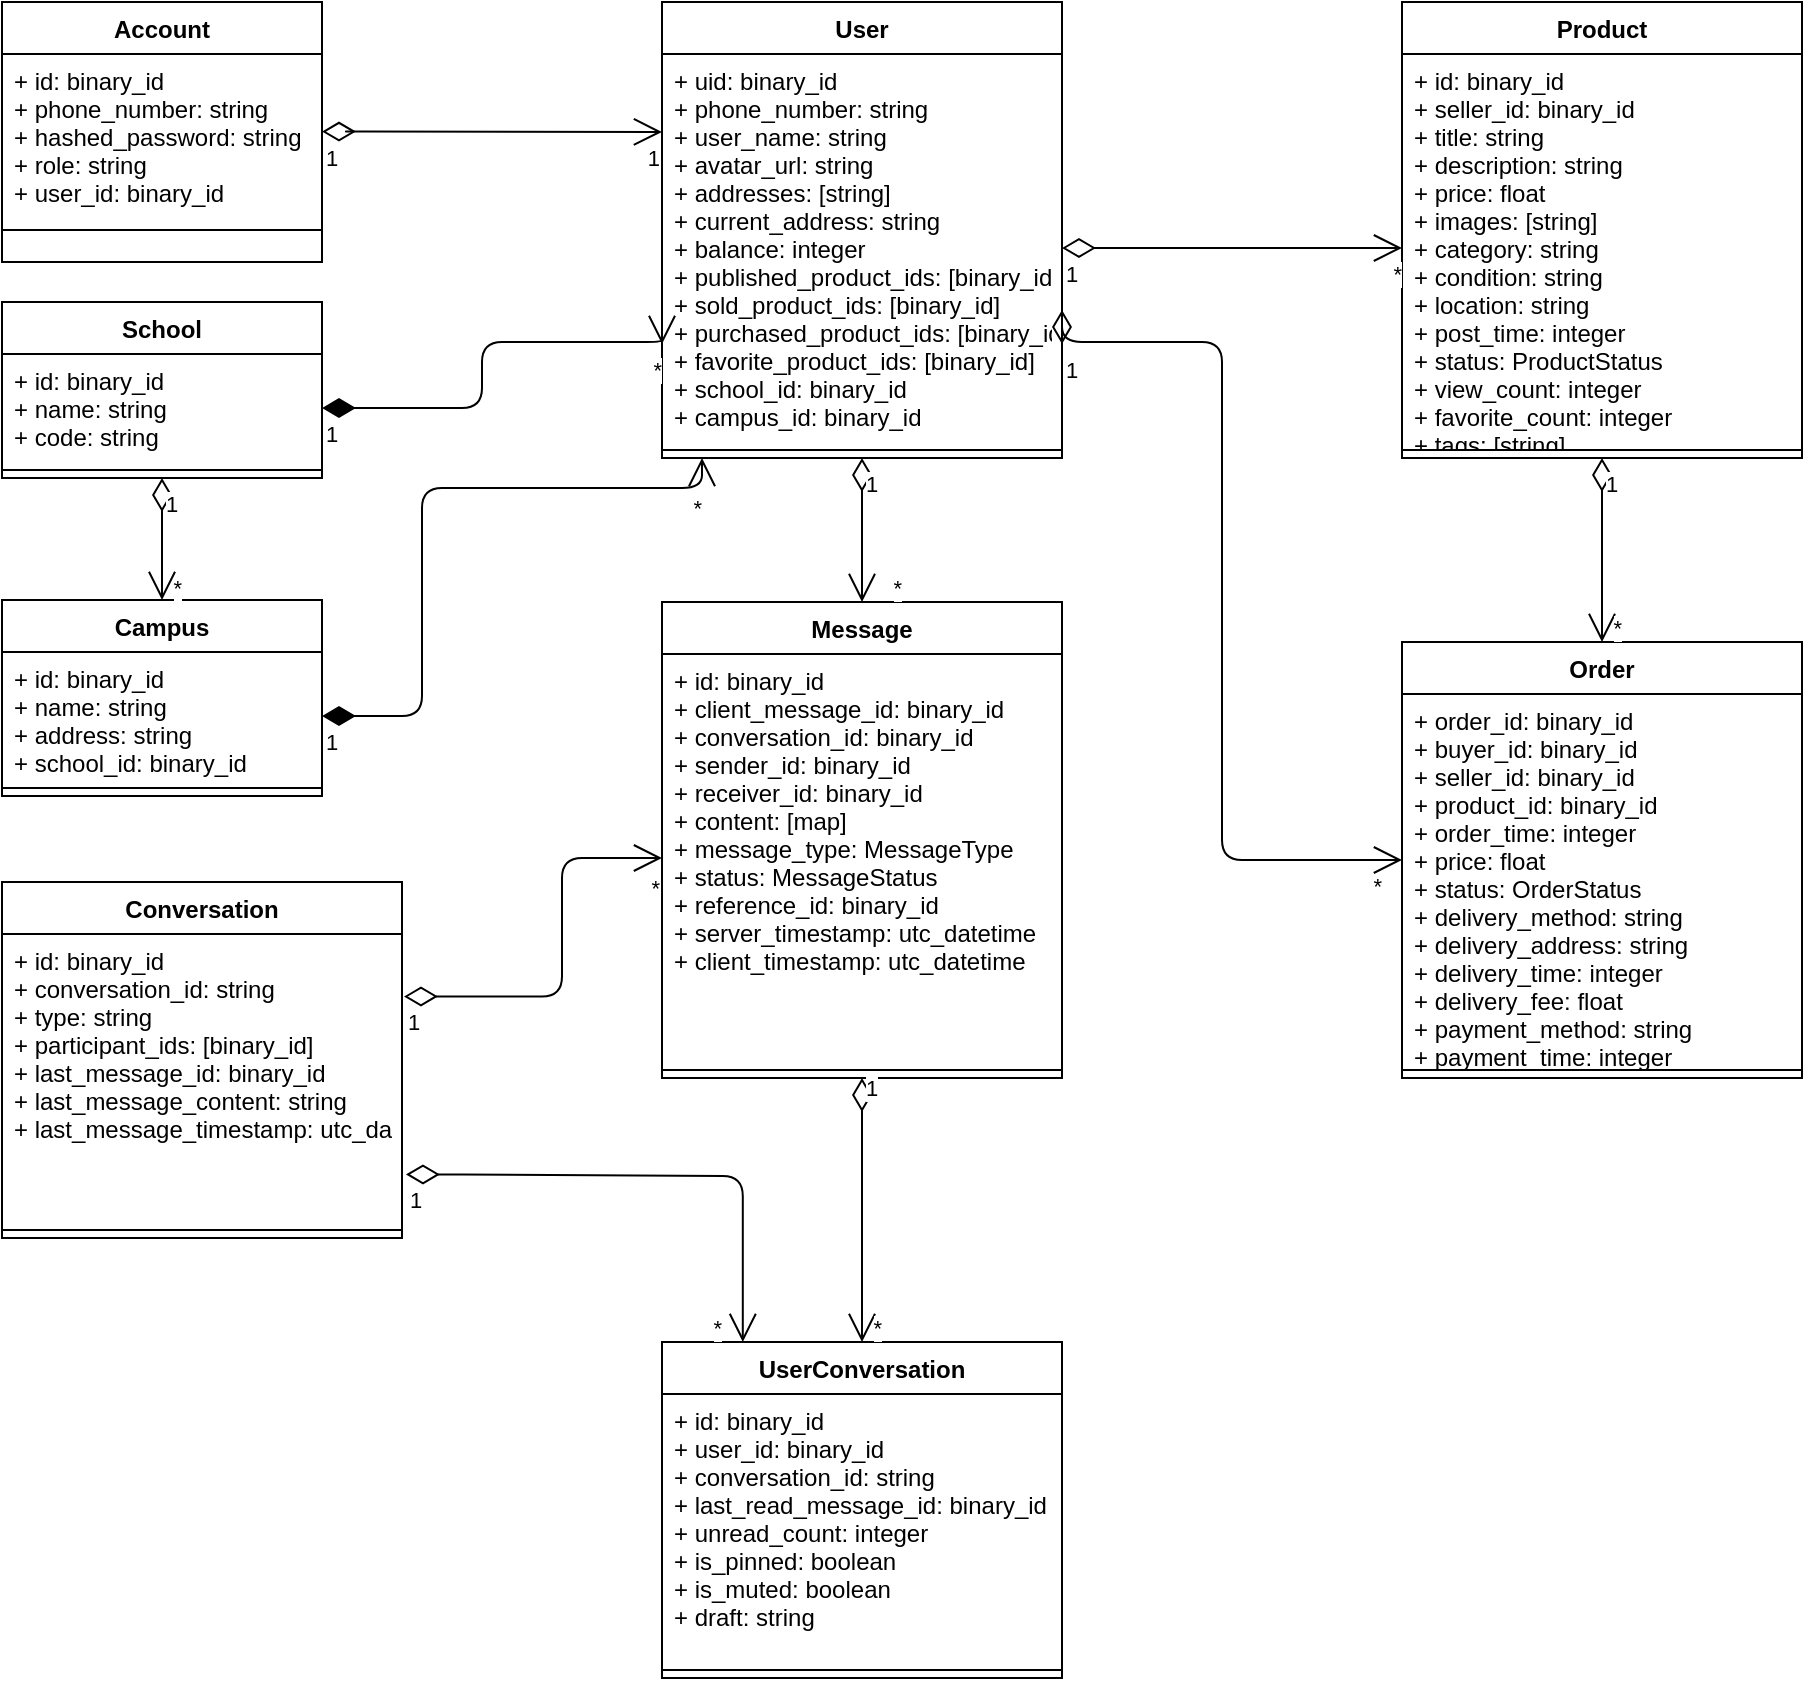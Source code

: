 <mxfile version="26.1.1">
  <diagram id="C5RBs43oDa-KdzZeNtuy" name="Page-1">
    <mxGraphModel dx="957" dy="501" grid="1" gridSize="10" guides="1" tooltips="1" connect="1" arrows="1" fold="1" page="1" pageScale="1" pageWidth="1169" pageHeight="827" math="0" shadow="0">
      <root>
        <mxCell id="WIyWlLk6GJQsqaUBKTNV-0" />
        <mxCell id="WIyWlLk6GJQsqaUBKTNV-1" parent="WIyWlLk6GJQsqaUBKTNV-0" />
        <mxCell id="account-entity" value="Account" style="swimlane;fontStyle=1;align=center;verticalAlign=top;childLayout=stackLayout;horizontal=1;startSize=26;horizontalStack=0;resizeParent=1;resizeParentMax=0;resizeLast=0;collapsible=1;marginBottom=0;" parent="WIyWlLk6GJQsqaUBKTNV-1" vertex="1">
          <mxGeometry x="40" y="40" width="160" height="130" as="geometry" />
        </mxCell>
        <mxCell id="account-fields" value="+ id: binary_id&#xa;+ phone_number: string&#xa;+ hashed_password: string&#xa;+ role: string&#xa;+ user_id: binary_id" style="text;strokeColor=none;fillColor=none;align=left;verticalAlign=top;spacingLeft=4;spacingRight=4;overflow=hidden;rotatable=0;points=[[0,0.5],[1,0.5]];portConstraint=eastwest;" parent="account-entity" vertex="1">
          <mxGeometry y="26" width="160" height="84" as="geometry" />
        </mxCell>
        <mxCell id="account-line" value="" style="line;strokeWidth=1;fillColor=none;align=left;verticalAlign=middle;spacingTop=-1;spacingLeft=3;spacingRight=3;rotatable=0;labelPosition=right;points=[];portConstraint=eastwest;strokeColor=inherit;" parent="account-entity" vertex="1">
          <mxGeometry y="110" width="160" height="8" as="geometry" />
        </mxCell>
        <mxCell id="account-methods" value="" style="text;strokeColor=none;fillColor=none;align=left;verticalAlign=top;spacingLeft=4;spacingRight=4;overflow=hidden;rotatable=0;points=[[0,0.5],[1,0.5]];portConstraint=eastwest;" parent="account-entity" vertex="1">
          <mxGeometry y="118" width="160" height="12" as="geometry" />
        </mxCell>
        <mxCell id="user-entity" value="User" style="swimlane;fontStyle=1;align=center;verticalAlign=top;childLayout=stackLayout;horizontal=1;startSize=26;horizontalStack=0;resizeParent=1;resizeParentMax=0;resizeLast=0;collapsible=1;marginBottom=0;" parent="WIyWlLk6GJQsqaUBKTNV-1" vertex="1">
          <mxGeometry x="370" y="40" width="200" height="228" as="geometry" />
        </mxCell>
        <mxCell id="user-fields" value="+ uid: binary_id&#xa;+ phone_number: string&#xa;+ user_name: string&#xa;+ avatar_url: string&#xa;+ addresses: [string]&#xa;+ current_address: string&#xa;+ balance: integer&#xa;+ published_product_ids: [binary_id]&#xa;+ sold_product_ids: [binary_id]&#xa;+ purchased_product_ids: [binary_id]&#xa;+ favorite_product_ids: [binary_id]&#xa;+ school_id: binary_id&#xa;+ campus_id: binary_id" style="text;strokeColor=none;fillColor=none;align=left;verticalAlign=top;spacingLeft=4;spacingRight=4;overflow=hidden;rotatable=0;points=[[0,0.5],[1,0.5]];portConstraint=eastwest;" parent="user-entity" vertex="1">
          <mxGeometry y="26" width="200" height="194" as="geometry" />
        </mxCell>
        <mxCell id="user-line" value="" style="line;strokeWidth=1;fillColor=none;align=left;verticalAlign=middle;spacingTop=-1;spacingLeft=3;spacingRight=3;rotatable=0;labelPosition=right;points=[];portConstraint=eastwest;strokeColor=inherit;" parent="user-entity" vertex="1">
          <mxGeometry y="220" width="200" height="8" as="geometry" />
        </mxCell>
        <mxCell id="school-entity" value="School" style="swimlane;fontStyle=1;align=center;verticalAlign=top;childLayout=stackLayout;horizontal=1;startSize=26;horizontalStack=0;resizeParent=1;resizeParentMax=0;resizeLast=0;collapsible=1;marginBottom=0;" parent="WIyWlLk6GJQsqaUBKTNV-1" vertex="1">
          <mxGeometry x="40" y="190" width="160" height="88" as="geometry" />
        </mxCell>
        <mxCell id="school-fields" value="+ id: binary_id&#xa;+ name: string&#xa;+ code: string" style="text;strokeColor=none;fillColor=none;align=left;verticalAlign=top;spacingLeft=4;spacingRight=4;overflow=hidden;rotatable=0;points=[[0,0.5],[1,0.5]];portConstraint=eastwest;" parent="school-entity" vertex="1">
          <mxGeometry y="26" width="160" height="54" as="geometry" />
        </mxCell>
        <mxCell id="school-line" value="" style="line;strokeWidth=1;fillColor=none;align=left;verticalAlign=middle;spacingTop=-1;spacingLeft=3;spacingRight=3;rotatable=0;labelPosition=right;points=[];portConstraint=eastwest;strokeColor=inherit;" parent="school-entity" vertex="1">
          <mxGeometry y="80" width="160" height="8" as="geometry" />
        </mxCell>
        <mxCell id="campus-entity" value="Campus" style="swimlane;fontStyle=1;align=center;verticalAlign=top;childLayout=stackLayout;horizontal=1;startSize=26;horizontalStack=0;resizeParent=1;resizeParentMax=0;resizeLast=0;collapsible=1;marginBottom=0;" parent="WIyWlLk6GJQsqaUBKTNV-1" vertex="1">
          <mxGeometry x="40" y="339" width="160" height="98" as="geometry" />
        </mxCell>
        <mxCell id="campus-fields" value="+ id: binary_id&#xa;+ name: string&#xa;+ address: string&#xa;+ school_id: binary_id" style="text;strokeColor=none;fillColor=none;align=left;verticalAlign=top;spacingLeft=4;spacingRight=4;overflow=hidden;rotatable=0;points=[[0,0.5],[1,0.5]];portConstraint=eastwest;" parent="campus-entity" vertex="1">
          <mxGeometry y="26" width="160" height="64" as="geometry" />
        </mxCell>
        <mxCell id="campus-line" value="" style="line;strokeWidth=1;fillColor=none;align=left;verticalAlign=middle;spacingTop=-1;spacingLeft=3;spacingRight=3;rotatable=0;labelPosition=right;points=[];portConstraint=eastwest;strokeColor=inherit;" parent="campus-entity" vertex="1">
          <mxGeometry y="90" width="160" height="8" as="geometry" />
        </mxCell>
        <mxCell id="product-entity" value="Product" style="swimlane;fontStyle=1;align=center;verticalAlign=top;childLayout=stackLayout;horizontal=1;startSize=26;horizontalStack=0;resizeParent=1;resizeParentMax=0;resizeLast=0;collapsible=1;marginBottom=0;" parent="WIyWlLk6GJQsqaUBKTNV-1" vertex="1">
          <mxGeometry x="740" y="40" width="200" height="228" as="geometry" />
        </mxCell>
        <mxCell id="product-fields" value="+ id: binary_id&#xa;+ seller_id: binary_id&#xa;+ title: string&#xa;+ description: string&#xa;+ price: float&#xa;+ images: [string]&#xa;+ category: string&#xa;+ condition: string&#xa;+ location: string&#xa;+ post_time: integer&#xa;+ status: ProductStatus&#xa;+ view_count: integer&#xa;+ favorite_count: integer&#xa;+ tags: [string]" style="text;strokeColor=none;fillColor=none;align=left;verticalAlign=top;spacingLeft=4;spacingRight=4;overflow=hidden;rotatable=0;points=[[0,0.5],[1,0.5]];portConstraint=eastwest;" parent="product-entity" vertex="1">
          <mxGeometry y="26" width="200" height="194" as="geometry" />
        </mxCell>
        <mxCell id="product-line" value="" style="line;strokeWidth=1;fillColor=none;align=left;verticalAlign=middle;spacingTop=-1;spacingLeft=3;spacingRight=3;rotatable=0;labelPosition=right;points=[];portConstraint=eastwest;strokeColor=inherit;" parent="product-entity" vertex="1">
          <mxGeometry y="220" width="200" height="8" as="geometry" />
        </mxCell>
        <mxCell id="order-entity" value="Order" style="swimlane;fontStyle=1;align=center;verticalAlign=top;childLayout=stackLayout;horizontal=1;startSize=26;horizontalStack=0;resizeParent=1;resizeParentMax=0;resizeLast=0;collapsible=1;marginBottom=0;" parent="WIyWlLk6GJQsqaUBKTNV-1" vertex="1">
          <mxGeometry x="740" y="360" width="200" height="218" as="geometry" />
        </mxCell>
        <mxCell id="order-fields" value="+ order_id: binary_id&#xa;+ buyer_id: binary_id&#xa;+ seller_id: binary_id&#xa;+ product_id: binary_id&#xa;+ order_time: integer&#xa;+ price: float&#xa;+ status: OrderStatus&#xa;+ delivery_method: string&#xa;+ delivery_address: string&#xa;+ delivery_time: integer&#xa;+ delivery_fee: float&#xa;+ payment_method: string&#xa;+ payment_time: integer" style="text;strokeColor=none;fillColor=none;align=left;verticalAlign=top;spacingLeft=4;spacingRight=4;overflow=hidden;rotatable=0;points=[[0,0.5],[1,0.5]];portConstraint=eastwest;" parent="order-entity" vertex="1">
          <mxGeometry y="26" width="200" height="184" as="geometry" />
        </mxCell>
        <mxCell id="order-line" value="" style="line;strokeWidth=1;fillColor=none;align=left;verticalAlign=middle;spacingTop=-1;spacingLeft=3;spacingRight=3;rotatable=0;labelPosition=right;points=[];portConstraint=eastwest;strokeColor=inherit;" parent="order-entity" vertex="1">
          <mxGeometry y="210" width="200" height="8" as="geometry" />
        </mxCell>
        <mxCell id="message-entity" value="Message" style="swimlane;fontStyle=1;align=center;verticalAlign=top;childLayout=stackLayout;horizontal=1;startSize=26;horizontalStack=0;resizeParent=1;resizeParentMax=0;resizeLast=0;collapsible=1;marginBottom=0;" parent="WIyWlLk6GJQsqaUBKTNV-1" vertex="1">
          <mxGeometry x="370" y="340" width="200" height="238" as="geometry" />
        </mxCell>
        <mxCell id="message-fields" value="+ id: binary_id&#xa;+ client_message_id: binary_id&#xa;+ conversation_id: binary_id&#xa;+ sender_id: binary_id&#xa;+ receiver_id: binary_id&#xa;+ content: [map]&#xa;+ message_type: MessageType&#xa;+ status: MessageStatus&#xa;+ reference_id: binary_id&#xa;+ server_timestamp: utc_datetime&#xa;+ client_timestamp: utc_datetime" style="text;strokeColor=none;fillColor=none;align=left;verticalAlign=top;spacingLeft=4;spacingRight=4;overflow=hidden;rotatable=0;points=[[0,0.5],[1,0.5]];portConstraint=eastwest;" parent="message-entity" vertex="1">
          <mxGeometry y="26" width="200" height="204" as="geometry" />
        </mxCell>
        <mxCell id="message-line" value="" style="line;strokeWidth=1;fillColor=none;align=left;verticalAlign=middle;spacingTop=-1;spacingLeft=3;spacingRight=3;rotatable=0;labelPosition=right;points=[];portConstraint=eastwest;strokeColor=inherit;" parent="message-entity" vertex="1">
          <mxGeometry y="230" width="200" height="8" as="geometry" />
        </mxCell>
        <mxCell id="conversation-entity" value="Conversation" style="swimlane;fontStyle=1;align=center;verticalAlign=top;childLayout=stackLayout;horizontal=1;startSize=26;horizontalStack=0;resizeParent=1;resizeParentMax=0;resizeLast=0;collapsible=1;marginBottom=0;" parent="WIyWlLk6GJQsqaUBKTNV-1" vertex="1">
          <mxGeometry x="40" y="480" width="200" height="178" as="geometry" />
        </mxCell>
        <mxCell id="conversation-fields" value="+ id: binary_id&#xa;+ conversation_id: string&#xa;+ type: string&#xa;+ participant_ids: [binary_id]&#xa;+ last_message_id: binary_id&#xa;+ last_message_content: string&#xa;+ last_message_timestamp: utc_datetime" style="text;strokeColor=none;fillColor=none;align=left;verticalAlign=top;spacingLeft=4;spacingRight=4;overflow=hidden;rotatable=0;points=[[0,0.5],[1,0.5]];portConstraint=eastwest;" parent="conversation-entity" vertex="1">
          <mxGeometry y="26" width="200" height="144" as="geometry" />
        </mxCell>
        <mxCell id="conversation-line" value="" style="line;strokeWidth=1;fillColor=none;align=left;verticalAlign=middle;spacingTop=-1;spacingLeft=3;spacingRight=3;rotatable=0;labelPosition=right;points=[];portConstraint=eastwest;strokeColor=inherit;" parent="conversation-entity" vertex="1">
          <mxGeometry y="170" width="200" height="8" as="geometry" />
        </mxCell>
        <mxCell id="user-conversation-entity" value="UserConversation" style="swimlane;fontStyle=1;align=center;verticalAlign=top;childLayout=stackLayout;horizontal=1;startSize=26;horizontalStack=0;resizeParent=1;resizeParentMax=0;resizeLast=0;collapsible=1;marginBottom=0;" parent="WIyWlLk6GJQsqaUBKTNV-1" vertex="1">
          <mxGeometry x="370" y="710" width="200" height="168" as="geometry" />
        </mxCell>
        <mxCell id="user-conversation-fields" value="+ id: binary_id&#xa;+ user_id: binary_id&#xa;+ conversation_id: string&#xa;+ last_read_message_id: binary_id&#xa;+ unread_count: integer&#xa;+ is_pinned: boolean&#xa;+ is_muted: boolean&#xa;+ draft: string" style="text;strokeColor=none;fillColor=none;align=left;verticalAlign=top;spacingLeft=4;spacingRight=4;overflow=hidden;rotatable=0;points=[[0,0.5],[1,0.5]];portConstraint=eastwest;" parent="user-conversation-entity" vertex="1">
          <mxGeometry y="26" width="200" height="134" as="geometry" />
        </mxCell>
        <mxCell id="user-conversation-line" value="" style="line;strokeWidth=1;fillColor=none;align=left;verticalAlign=middle;spacingTop=-1;spacingLeft=3;spacingRight=3;rotatable=0;labelPosition=right;points=[];portConstraint=eastwest;strokeColor=inherit;" parent="user-conversation-entity" vertex="1">
          <mxGeometry y="160" width="200" height="8" as="geometry" />
        </mxCell>
        <mxCell id="account-user-relation" value="" style="endArrow=open;html=1;endSize=12;startArrow=diamondThin;startSize=14;startFill=0;edgeStyle=orthogonalEdgeStyle;exitX=1.003;exitY=0.154;exitDx=0;exitDy=0;exitPerimeter=0;" parent="WIyWlLk6GJQsqaUBKTNV-1" edge="1">
          <mxGeometry relative="1" as="geometry">
            <mxPoint x="200.0" y="104.8" as="sourcePoint" />
            <mxPoint x="370" y="105" as="targetPoint" />
            <Array as="points">
              <mxPoint x="209.52" y="104.78" />
            </Array>
          </mxGeometry>
        </mxCell>
        <mxCell id="account-user-relation-text" value="1" style="edgeLabel;resizable=0;html=1;align=left;verticalAlign=top;" parent="account-user-relation" connectable="0" vertex="1">
          <mxGeometry x="-1" relative="1" as="geometry" />
        </mxCell>
        <mxCell id="account-user-relation-text2" value="1" style="edgeLabel;resizable=0;html=1;align=right;verticalAlign=top;" parent="account-user-relation" connectable="0" vertex="1">
          <mxGeometry x="1" relative="1" as="geometry" />
        </mxCell>
        <mxCell id="user-product-relation" value="" style="endArrow=open;html=1;endSize=12;startArrow=diamondThin;startSize=14;startFill=0;edgeStyle=orthogonalEdgeStyle;exitX=1;exitY=0.5;exitDx=0;exitDy=0;entryX=0;entryY=0.5;entryDx=0;entryDy=0;" parent="WIyWlLk6GJQsqaUBKTNV-1" source="user-fields" target="product-fields" edge="1">
          <mxGeometry relative="1" as="geometry">
            <mxPoint x="630" y="123" as="sourcePoint" />
            <mxPoint x="710" y="123" as="targetPoint" />
          </mxGeometry>
        </mxCell>
        <mxCell id="user-product-relation-text" value="1" style="edgeLabel;resizable=0;html=1;align=left;verticalAlign=top;" parent="user-product-relation" connectable="0" vertex="1">
          <mxGeometry x="-1" relative="1" as="geometry" />
        </mxCell>
        <mxCell id="user-product-relation-text2" value="*" style="edgeLabel;resizable=0;html=1;align=right;verticalAlign=top;" parent="user-product-relation" connectable="0" vertex="1">
          <mxGeometry x="1" relative="1" as="geometry" />
        </mxCell>
        <mxCell id="school-campus-relation" value="" style="endArrow=open;html=1;endSize=12;startArrow=diamondThin;startSize=14;startFill=0;edgeStyle=orthogonalEdgeStyle;exitX=0.5;exitY=1;exitDx=0;exitDy=0;entryX=0.5;entryY=0;entryDx=0;entryDy=0;" parent="WIyWlLk6GJQsqaUBKTNV-1" source="school-entity" target="campus-entity" edge="1">
          <mxGeometry relative="1" as="geometry">
            <mxPoint x="120" y="309" as="sourcePoint" />
            <mxPoint x="120" y="339" as="targetPoint" />
          </mxGeometry>
        </mxCell>
        <mxCell id="school-campus-relation-text" value="1" style="edgeLabel;resizable=0;html=1;align=left;verticalAlign=top;" parent="school-campus-relation" connectable="0" vertex="1">
          <mxGeometry x="-1" relative="1" as="geometry" />
        </mxCell>
        <mxCell id="school-campus-relation-text2" value="*" style="edgeLabel;resizable=0;html=1;align=right;verticalAlign=top;" parent="school-campus-relation" connectable="0" vertex="1">
          <mxGeometry x="1" relative="1" as="geometry">
            <mxPoint x="10" y="-19" as="offset" />
          </mxGeometry>
        </mxCell>
        <mxCell id="school-user-relation" value="" style="endArrow=open;html=1;endSize=12;startArrow=diamondThin;startSize=14;startFill=1;edgeStyle=orthogonalEdgeStyle;exitX=1;exitY=0.5;exitDx=0;exitDy=0;entryX=0;entryY=0.75;entryDx=0;entryDy=0;" parent="WIyWlLk6GJQsqaUBKTNV-1" edge="1">
          <mxGeometry relative="1" as="geometry">
            <mxPoint x="200" y="243" as="sourcePoint" />
            <mxPoint x="370" y="211.0" as="targetPoint" />
            <Array as="points">
              <mxPoint x="280" y="243" />
              <mxPoint x="280" y="210" />
              <mxPoint x="370" y="210" />
            </Array>
          </mxGeometry>
        </mxCell>
        <mxCell id="school-user-relation-text" value="1" style="edgeLabel;resizable=0;html=1;align=left;verticalAlign=top;" parent="school-user-relation" connectable="0" vertex="1">
          <mxGeometry x="-1" relative="1" as="geometry" />
        </mxCell>
        <mxCell id="school-user-relation-text2" value="*" style="edgeLabel;resizable=0;html=1;align=right;verticalAlign=top;" parent="school-user-relation" connectable="0" vertex="1">
          <mxGeometry x="1" relative="1" as="geometry" />
        </mxCell>
        <mxCell id="campus-user-relation" value="" style="endArrow=open;html=1;endSize=12;startArrow=diamondThin;startSize=14;startFill=1;edgeStyle=orthogonalEdgeStyle;exitX=1;exitY=0.5;exitDx=0;exitDy=0;entryX=0;entryY=0.9;entryDx=0;entryDy=0;" parent="WIyWlLk6GJQsqaUBKTNV-1" source="campus-fields" edge="1">
          <mxGeometry relative="1" as="geometry">
            <mxPoint x="220" y="419.8" as="sourcePoint" />
            <mxPoint x="390" y="268.0" as="targetPoint" />
            <Array as="points">
              <mxPoint x="250" y="397" />
              <mxPoint x="250" y="283" />
              <mxPoint x="390" y="283" />
            </Array>
          </mxGeometry>
        </mxCell>
        <mxCell id="campus-user-relation-text" value="1" style="edgeLabel;resizable=0;html=1;align=left;verticalAlign=top;" parent="campus-user-relation" connectable="0" vertex="1">
          <mxGeometry x="-1" relative="1" as="geometry" />
        </mxCell>
        <mxCell id="campus-user-relation-text2" value="*" style="edgeLabel;resizable=0;html=1;align=right;verticalAlign=top;" parent="campus-user-relation" connectable="0" vertex="1">
          <mxGeometry x="1" relative="1" as="geometry">
            <mxPoint y="12" as="offset" />
          </mxGeometry>
        </mxCell>
        <mxCell id="user-order-seller-relation" value="" style="endArrow=open;html=1;endSize=12;startArrow=diamondThin;startSize=14;startFill=0;edgeStyle=orthogonalEdgeStyle;exitX=1;exitY=0.75;exitDx=0;exitDy=0;entryX=0;entryY=0.5;entryDx=0;entryDy=0;" parent="WIyWlLk6GJQsqaUBKTNV-1" source="user-entity" target="order-entity" edge="1">
          <mxGeometry relative="1" as="geometry">
            <mxPoint x="630" y="170" as="sourcePoint" />
            <mxPoint x="710" y="400" as="targetPoint" />
            <Array as="points">
              <mxPoint x="650" y="210" />
              <mxPoint x="650" y="469" />
            </Array>
          </mxGeometry>
        </mxCell>
        <mxCell id="user-order-seller-relation-text" value="1" style="edgeLabel;resizable=0;html=1;align=left;verticalAlign=top;" parent="user-order-seller-relation" connectable="0" vertex="1">
          <mxGeometry x="-1" relative="1" as="geometry" />
        </mxCell>
        <mxCell id="user-order-seller-relation-text2" value="*" style="edgeLabel;resizable=0;html=1;align=right;verticalAlign=top;" parent="user-order-seller-relation" connectable="0" vertex="1">
          <mxGeometry x="1" relative="1" as="geometry">
            <mxPoint x="-10" as="offset" />
          </mxGeometry>
        </mxCell>
        <mxCell id="product-order-relation" value="" style="endArrow=open;html=1;endSize=12;startArrow=diamondThin;startSize=14;startFill=0;edgeStyle=orthogonalEdgeStyle;exitX=0.5;exitY=1;exitDx=0;exitDy=0;entryX=0.5;entryY=0;entryDx=0;entryDy=0;" parent="WIyWlLk6GJQsqaUBKTNV-1" source="product-entity" target="order-entity" edge="1">
          <mxGeometry relative="1" as="geometry">
            <mxPoint x="810" y="270" as="sourcePoint" />
            <mxPoint x="810" y="290" as="targetPoint" />
          </mxGeometry>
        </mxCell>
        <mxCell id="product-order-relation-text" value="1" style="edgeLabel;resizable=0;html=1;align=left;verticalAlign=top;" parent="product-order-relation" connectable="0" vertex="1">
          <mxGeometry x="-1" relative="1" as="geometry" />
        </mxCell>
        <mxCell id="product-order-relation-text2" value="*" style="edgeLabel;resizable=0;html=1;align=right;verticalAlign=top;" parent="product-order-relation" connectable="0" vertex="1">
          <mxGeometry x="1" relative="1" as="geometry">
            <mxPoint x="10" y="-20" as="offset" />
          </mxGeometry>
        </mxCell>
        <mxCell id="user-message-relation" value="" style="endArrow=open;html=1;endSize=12;startArrow=diamondThin;startSize=14;startFill=0;edgeStyle=orthogonalEdgeStyle;exitX=0.5;exitY=1;exitDx=0;exitDy=0;entryX=0.5;entryY=0;entryDx=0;entryDy=0;" parent="WIyWlLk6GJQsqaUBKTNV-1" source="user-entity" target="message-entity" edge="1">
          <mxGeometry relative="1" as="geometry">
            <mxPoint x="470" y="270" as="sourcePoint" />
            <mxPoint x="470" y="310" as="targetPoint" />
          </mxGeometry>
        </mxCell>
        <mxCell id="user-message-relation-text" value="1" style="edgeLabel;resizable=0;html=1;align=left;verticalAlign=top;" parent="user-message-relation" connectable="0" vertex="1">
          <mxGeometry x="-1" relative="1" as="geometry" />
        </mxCell>
        <mxCell id="user-message-relation-text2" value="*" style="edgeLabel;resizable=0;html=1;align=right;verticalAlign=top;" parent="user-message-relation" connectable="0" vertex="1">
          <mxGeometry x="1" relative="1" as="geometry">
            <mxPoint x="20" y="-20" as="offset" />
          </mxGeometry>
        </mxCell>
        <mxCell id="conversation-message-relation" value="" style="endArrow=open;html=1;endSize=12;startArrow=diamondThin;startSize=14;startFill=0;edgeStyle=orthogonalEdgeStyle;entryX=0;entryY=0.5;entryDx=0;entryDy=0;exitX=1.005;exitY=0.217;exitDx=0;exitDy=0;exitPerimeter=0;" parent="WIyWlLk6GJQsqaUBKTNV-1" source="conversation-fields" target="message-fields" edge="1">
          <mxGeometry relative="1" as="geometry">
            <mxPoint x="279" y="550" as="sourcePoint" />
            <mxPoint x="399" y="468" as="targetPoint" />
            <Array as="points">
              <mxPoint x="320" y="537" />
              <mxPoint x="320" y="468" />
            </Array>
          </mxGeometry>
        </mxCell>
        <mxCell id="conversation-message-relation-text" value="1" style="edgeLabel;resizable=0;html=1;align=left;verticalAlign=top;" parent="conversation-message-relation" connectable="0" vertex="1">
          <mxGeometry x="-1" relative="1" as="geometry" />
        </mxCell>
        <mxCell id="conversation-message-relation-text2" value="*" style="edgeLabel;resizable=0;html=1;align=right;verticalAlign=top;" parent="conversation-message-relation" connectable="0" vertex="1">
          <mxGeometry x="1" relative="1" as="geometry">
            <mxPoint y="2" as="offset" />
          </mxGeometry>
        </mxCell>
        <mxCell id="conversation-userconversation-relation" value="" style="endArrow=open;html=1;endSize=12;startArrow=diamondThin;startSize=14;startFill=0;edgeStyle=orthogonalEdgeStyle;entryX=0;entryY=0.5;entryDx=0;entryDy=0;exitX=1.01;exitY=0.835;exitDx=0;exitDy=0;exitPerimeter=0;" parent="WIyWlLk6GJQsqaUBKTNV-1" source="conversation-fields" edge="1">
          <mxGeometry relative="1" as="geometry">
            <mxPoint x="260" y="584.36" as="sourcePoint" />
            <mxPoint x="410.4" y="710" as="targetPoint" />
            <Array as="points">
              <mxPoint x="260" y="626" />
              <mxPoint x="410" y="627" />
            </Array>
          </mxGeometry>
        </mxCell>
        <mxCell id="conversation-userconversation-relation-text" value="1" style="edgeLabel;resizable=0;html=1;align=left;verticalAlign=top;" parent="conversation-userconversation-relation" connectable="0" vertex="1">
          <mxGeometry x="-1" relative="1" as="geometry" />
        </mxCell>
        <mxCell id="conversation-userconversation-relation-text2" value="*" style="edgeLabel;resizable=0;html=1;align=right;verticalAlign=top;" parent="conversation-userconversation-relation" connectable="0" vertex="1">
          <mxGeometry x="1" relative="1" as="geometry">
            <mxPoint x="-10" y="-20" as="offset" />
          </mxGeometry>
        </mxCell>
        <mxCell id="user-userconversation-relation" value="" style="endArrow=open;html=1;endSize=12;startArrow=diamondThin;startSize=14;startFill=0;edgeStyle=orthogonalEdgeStyle;exitX=0.5;exitY=1;exitDx=0;exitDy=0;entryX=0.5;entryY=0;entryDx=0;entryDy=0;" parent="WIyWlLk6GJQsqaUBKTNV-1" source="message-entity" target="user-conversation-entity" edge="1">
          <mxGeometry relative="1" as="geometry">
            <mxPoint x="470" y="600" as="sourcePoint" />
            <mxPoint x="470" y="620" as="targetPoint" />
          </mxGeometry>
        </mxCell>
        <mxCell id="user-userconversation-relation-text" value="1" style="edgeLabel;resizable=0;html=1;align=left;verticalAlign=top;" parent="user-userconversation-relation" connectable="0" vertex="1">
          <mxGeometry x="-1" relative="1" as="geometry">
            <mxPoint y="-8" as="offset" />
          </mxGeometry>
        </mxCell>
        <mxCell id="user-userconversation-relation-text2" value="*" style="edgeLabel;resizable=0;html=1;align=right;verticalAlign=top;" parent="user-userconversation-relation" connectable="0" vertex="1">
          <mxGeometry x="1" relative="1" as="geometry">
            <mxPoint x="10" y="-20" as="offset" />
          </mxGeometry>
        </mxCell>
      </root>
    </mxGraphModel>
  </diagram>
</mxfile>
